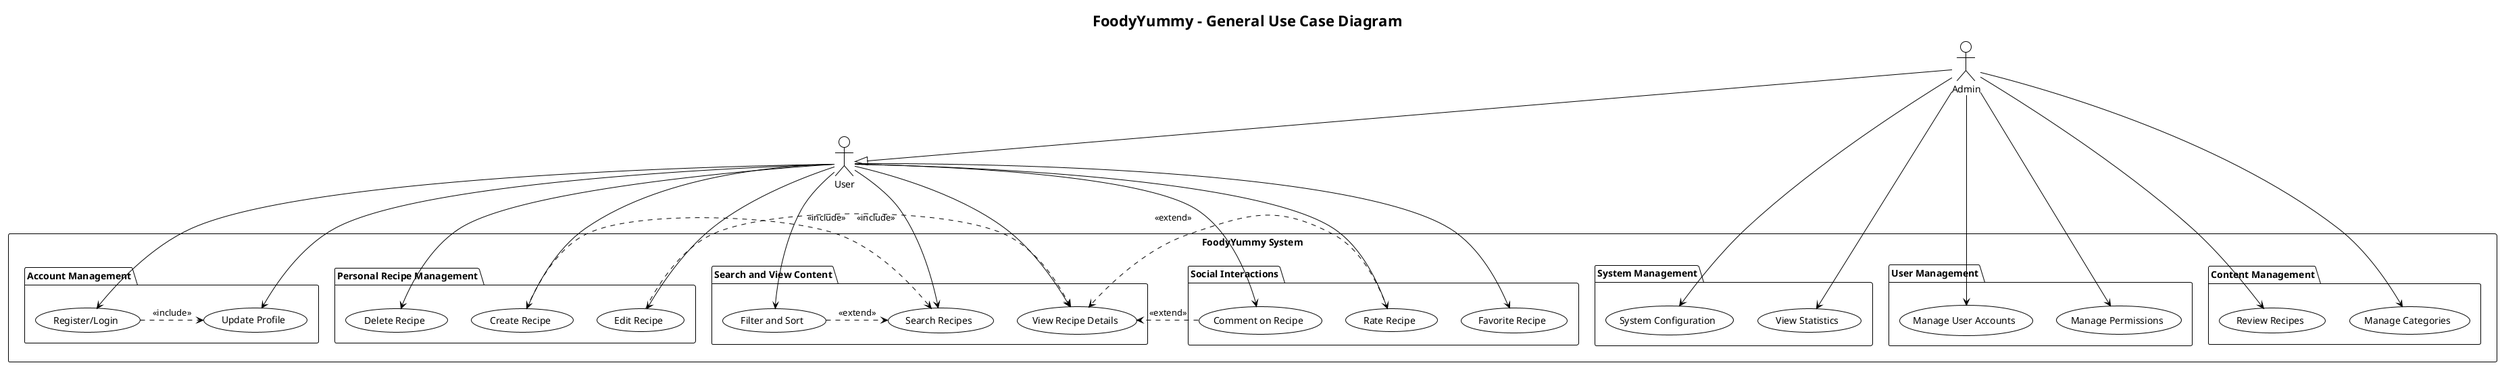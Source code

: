 @startuml Use_Case_Diagram_General
!theme plain
title FoodyYummy - General Use Case Diagram

' Define actors
:User: as user
:Admin: as admin

rectangle "FoodyYummy System" {
  
  ' User Use Cases
  package "Account Management" {
    (Register/Login) as register
    (Update Profile) as updateProfile
  }
  
  package "Search and View Content" {
    (Search Recipes) as searchRecipes
    (View Recipe Details) as viewRecipeDetails
    (Filter and Sort) as filterSort
  }
  
  package "Personal Recipe Management" {
    (Create Recipe) as createRecipe
    (Edit Recipe) as editRecipe
    (Delete Recipe) as deleteRecipe
  }
  
  package "Social Interactions" {
    (Rate Recipe) as rateRecipe
    (Comment on Recipe) as commentRecipe
    (Favorite Recipe) as favoriteRecipe
  }
  
  ' Admin Use Cases
  package "System Management" {
    (System Configuration) as systemConfig
    (View Statistics) as viewStats
  }
  
  package "User Management" {
    (Manage User Accounts) as manageUsers
    (Manage Permissions) as managePermissions
  }
  
  package "Content Management" {
    (Review Recipes) as reviewRecipes
    (Manage Categories) as manageCategories
  }
}

' User relationships
user --> register
user --> updateProfile
user --> searchRecipes
user --> viewRecipeDetails
user --> filterSort
user --> createRecipe
user --> editRecipe
user --> deleteRecipe
user --> rateRecipe
user --> commentRecipe
user --> favoriteRecipe

' Admin relationships
admin --> systemConfig
admin --> viewStats
admin --> manageUsers
admin --> managePermissions
admin --> reviewRecipes
admin --> manageCategories

' Include relationships
register .> updateProfile : <<include>>
createRecipe .> searchRecipes : <<include>>
editRecipe .> viewRecipeDetails : <<include>>

' Extend relationships
filterSort .> searchRecipes : <<extend>>
commentRecipe .> viewRecipeDetails : <<extend>>
rateRecipe .> viewRecipeDetails : <<extend>>

' Inheritance - Admin is also a User
admin --|> user

@enduml